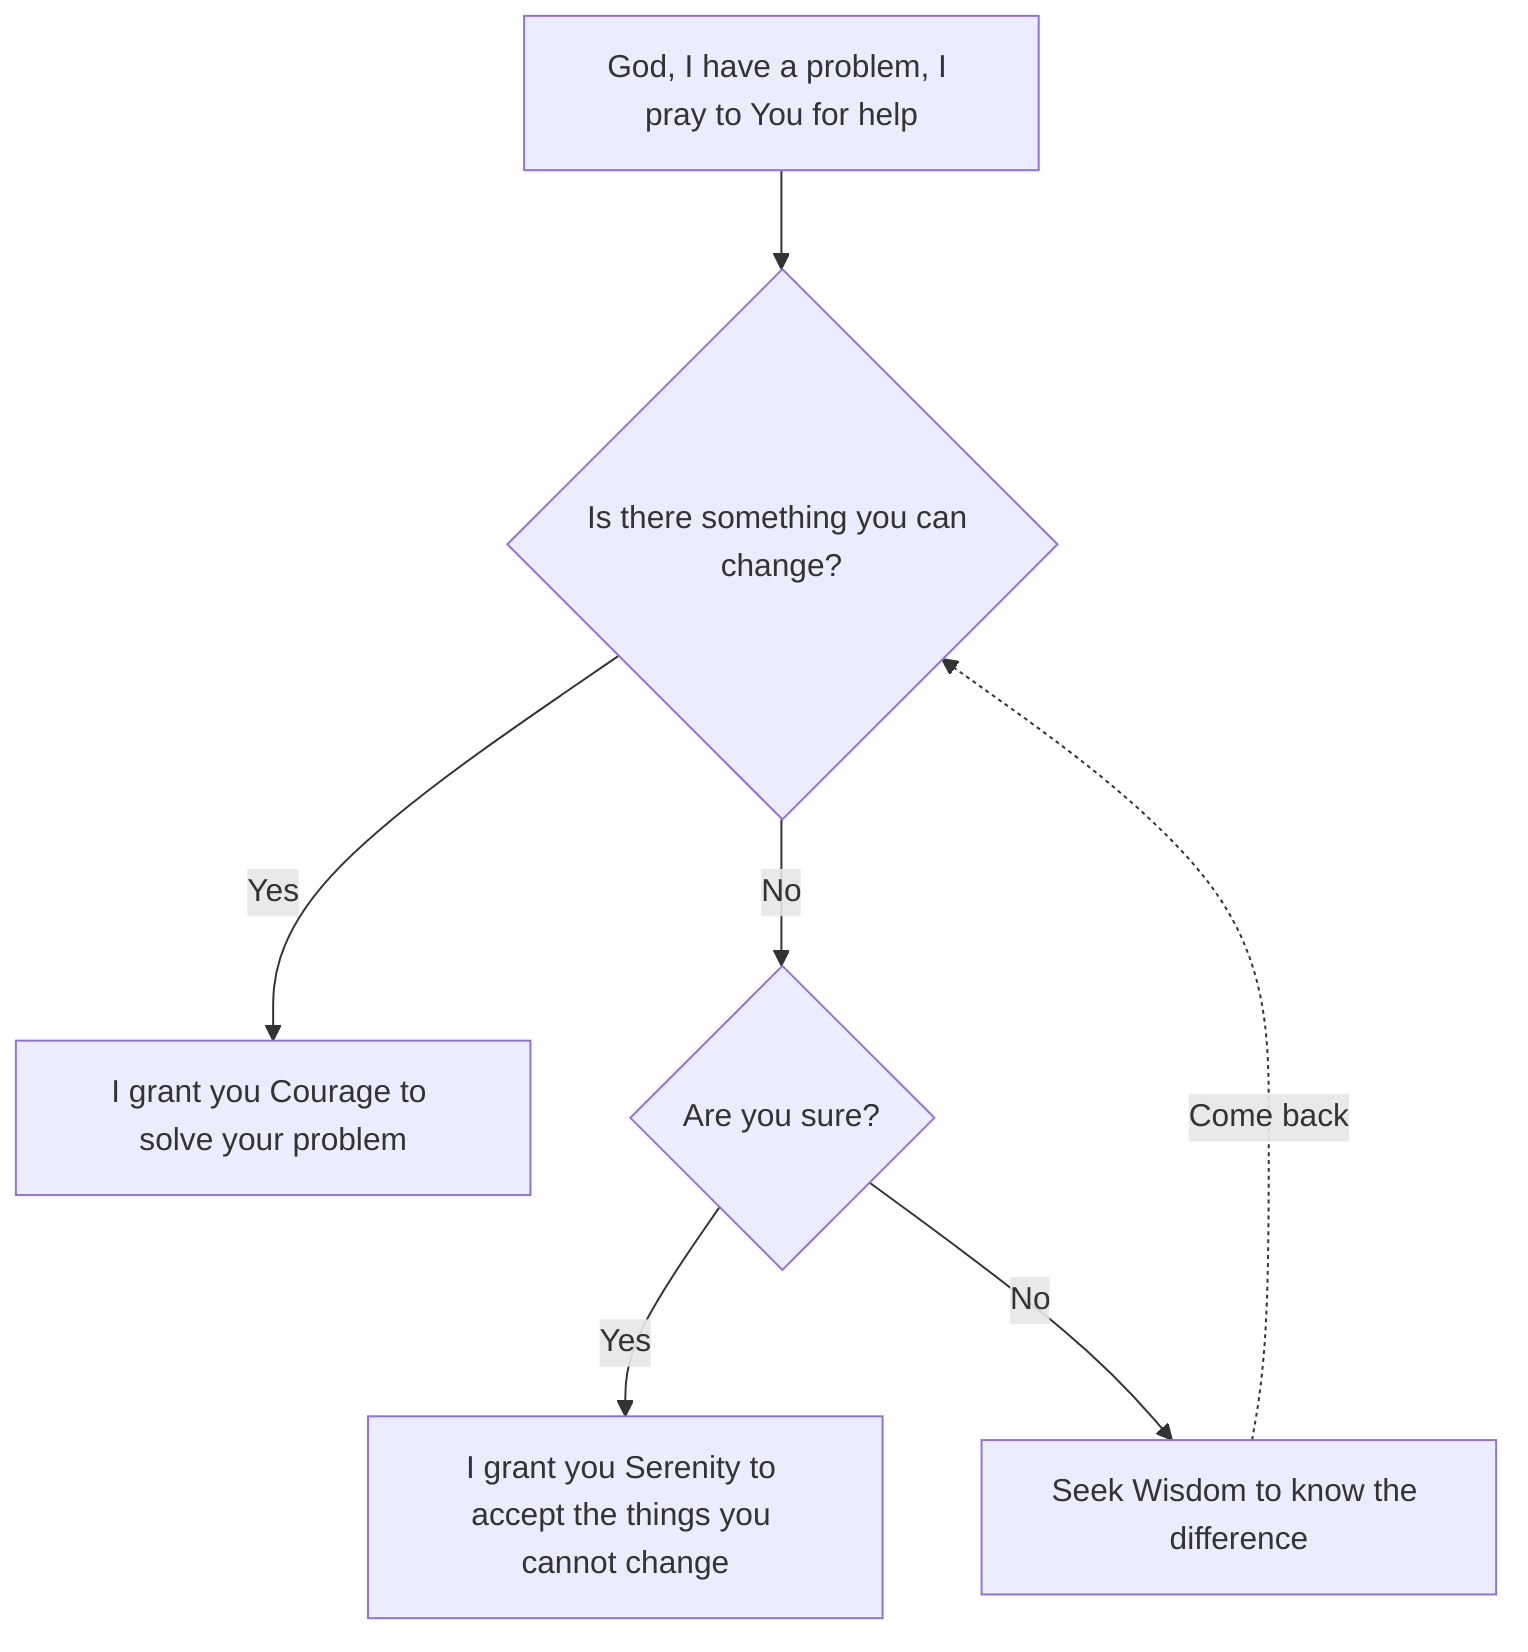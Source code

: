 flowchart TD
  PRAY["God, I have a problem, I pray to You for help"]:::prayer
  CHANGE1{"Is there something you can change?"}:::gate
  COURAGE["I grant you Courage to solve your problem"]:::answer
  CHANGE2{"Are you sure?"}:::gate
  SERENITY["I grant you Serenity to accept the things you cannot change"]:::answer
  WISDOM["Seek Wisdom to know the difference"]:::answer

  PRAY --> CHANGE1
  CHANGE1 -- Yes --> COURAGE
  CHANGE1 -- No  --> CHANGE2
  CHANGE2 -- Yes --> SERENITY
  CHANGE2 -- No  --> WISDOM
  WISDOM -. "Come back" .-> CHANGE1